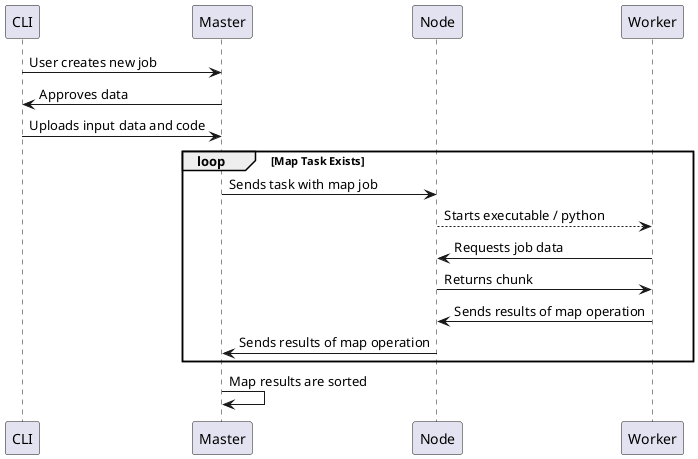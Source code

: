 @startuml Map Phase

CLI -> Master: User creates new job
Master -> CLI: Approves data
CLI -> Master: Uploads input data and code

loop Map Task Exists
    Master -> Node: Sends task with map job
    Node --> Worker: Starts executable / python
    Worker -> Node: Requests job data
    Node -> Worker: Returns chunk
    Worker -> Node: Sends results of map operation
    Node -> Master: Sends results of map operation
end

Master -> Master: Map results are sorted

@enduml